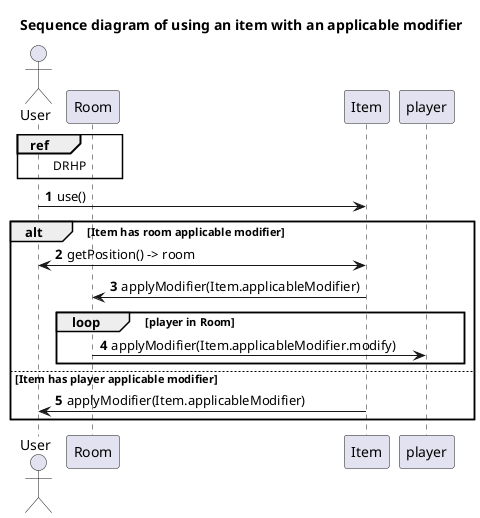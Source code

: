 @startuml
'https://plantuml.com/sequence-diagram
title Sequence diagram of using an item with an applicable modifier
autonumber

actor "User" as U
participant "Room" as R
participant "Item" as I

ref over U, R: DRHP

U -> I: use()
alt Item has room applicable modifier
    I <-> U: getPosition() -> room
    I -> R: applyModifier(Item.applicableModifier)
    loop player in Room
        R -> player: applyModifier(Item.applicableModifier.modify)
    end
else Item has player applicable modifier
    I -> U: applyModifier(Item.applicableModifier)
end
@enduml